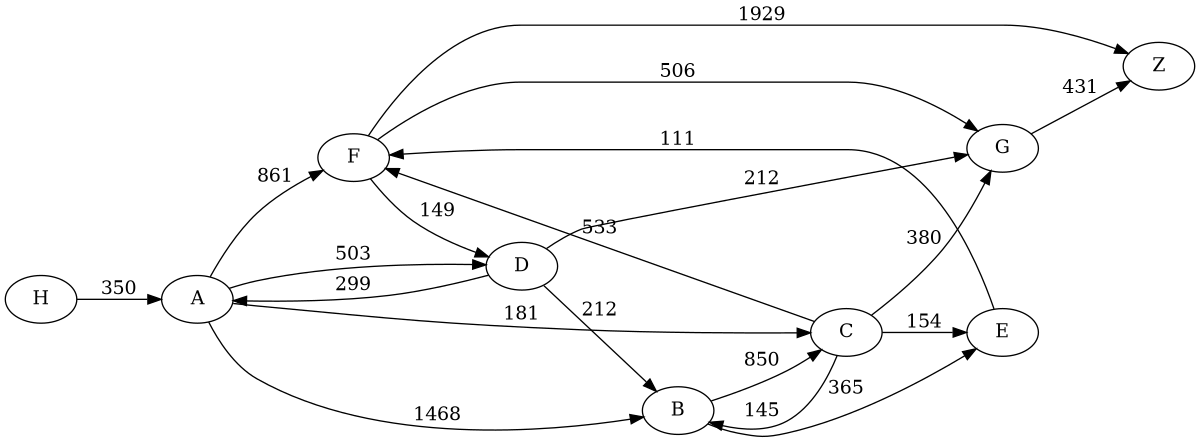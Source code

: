 digraph G {
	rankdir=LR size="8,5"
	A
	F
	A -> F [label=861]
	A
	D
	A -> D [label=503]
	A
	C
	A -> C [label=181]
	A
	B
	A -> B [label=1468]
	F
	G
	F -> G [label=506]
	F
	Z
	F -> Z [label=1929]
	F
	D
	F -> D [label=149]
	G
	Z
	G -> Z [label=431]
	C
	F
	C -> F [label=533]
	C
	E
	C -> E [label=154]
	C
	G
	C -> G [label=380]
	C
	B
	C -> B [label=145]
	D
	B
	D -> B [label=212]
	D
	A
	D -> A [label=299]
	D
	G
	D -> G [label=212]
	B
	C
	B -> C [label=850]
	B
	E
	B -> E [label=365]
	E
	F
	E -> F [label=111]
	H
	A
	H -> A [label=350]
}
